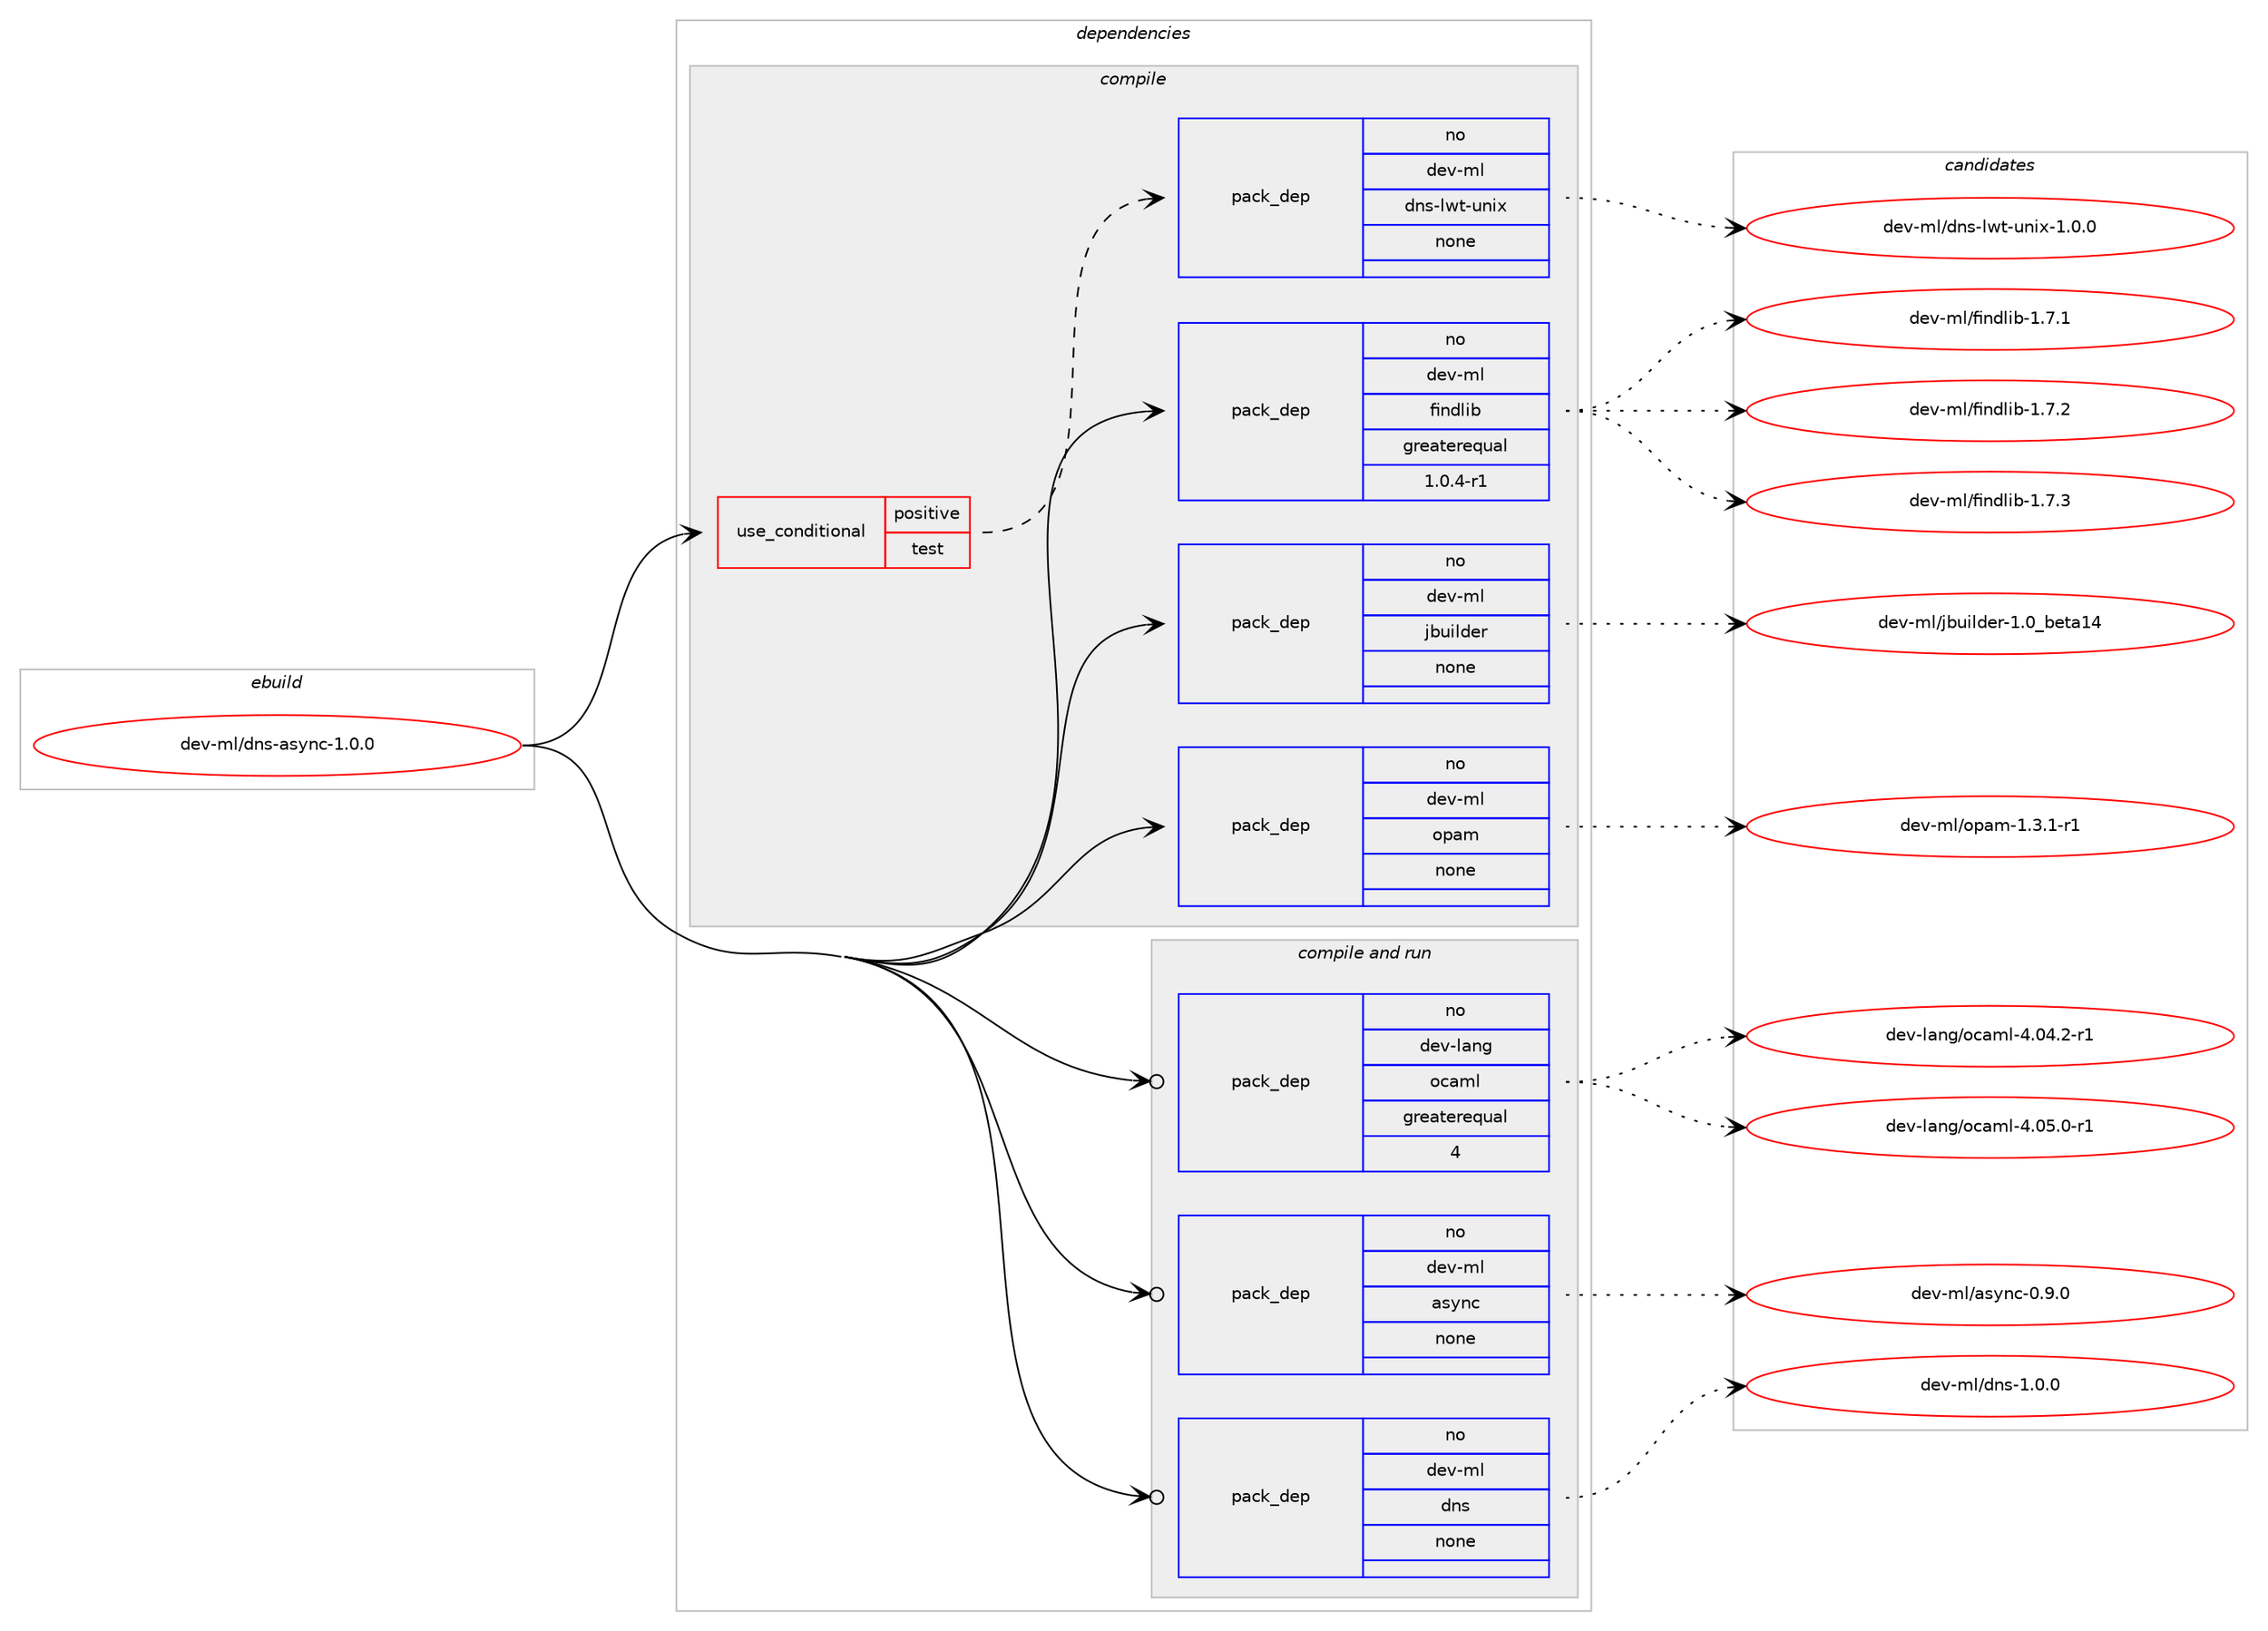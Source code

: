digraph prolog {

# *************
# Graph options
# *************

newrank=true;
concentrate=true;
compound=true;
graph [rankdir=LR,fontname=Helvetica,fontsize=10,ranksep=1.5];#, ranksep=2.5, nodesep=0.2];
edge  [arrowhead=vee];
node  [fontname=Helvetica,fontsize=10];

# **********
# The ebuild
# **********

subgraph cluster_leftcol {
color=gray;
rank=same;
label=<<i>ebuild</i>>;
id [label="dev-ml/dns-async-1.0.0", color=red, width=4, href="../dev-ml/dns-async-1.0.0.svg"];
}

# ****************
# The dependencies
# ****************

subgraph cluster_midcol {
color=gray;
label=<<i>dependencies</i>>;
subgraph cluster_compile {
fillcolor="#eeeeee";
style=filled;
label=<<i>compile</i>>;
subgraph cond133063 {
dependency571226 [label=<<TABLE BORDER="0" CELLBORDER="1" CELLSPACING="0" CELLPADDING="4"><TR><TD ROWSPAN="3" CELLPADDING="10">use_conditional</TD></TR><TR><TD>positive</TD></TR><TR><TD>test</TD></TR></TABLE>>, shape=none, color=red];
subgraph pack426548 {
dependency571227 [label=<<TABLE BORDER="0" CELLBORDER="1" CELLSPACING="0" CELLPADDING="4" WIDTH="220"><TR><TD ROWSPAN="6" CELLPADDING="30">pack_dep</TD></TR><TR><TD WIDTH="110">no</TD></TR><TR><TD>dev-ml</TD></TR><TR><TD>dns-lwt-unix</TD></TR><TR><TD>none</TD></TR><TR><TD></TD></TR></TABLE>>, shape=none, color=blue];
}
dependency571226:e -> dependency571227:w [weight=20,style="dashed",arrowhead="vee"];
}
id:e -> dependency571226:w [weight=20,style="solid",arrowhead="vee"];
subgraph pack426549 {
dependency571228 [label=<<TABLE BORDER="0" CELLBORDER="1" CELLSPACING="0" CELLPADDING="4" WIDTH="220"><TR><TD ROWSPAN="6" CELLPADDING="30">pack_dep</TD></TR><TR><TD WIDTH="110">no</TD></TR><TR><TD>dev-ml</TD></TR><TR><TD>findlib</TD></TR><TR><TD>greaterequal</TD></TR><TR><TD>1.0.4-r1</TD></TR></TABLE>>, shape=none, color=blue];
}
id:e -> dependency571228:w [weight=20,style="solid",arrowhead="vee"];
subgraph pack426550 {
dependency571229 [label=<<TABLE BORDER="0" CELLBORDER="1" CELLSPACING="0" CELLPADDING="4" WIDTH="220"><TR><TD ROWSPAN="6" CELLPADDING="30">pack_dep</TD></TR><TR><TD WIDTH="110">no</TD></TR><TR><TD>dev-ml</TD></TR><TR><TD>jbuilder</TD></TR><TR><TD>none</TD></TR><TR><TD></TD></TR></TABLE>>, shape=none, color=blue];
}
id:e -> dependency571229:w [weight=20,style="solid",arrowhead="vee"];
subgraph pack426551 {
dependency571230 [label=<<TABLE BORDER="0" CELLBORDER="1" CELLSPACING="0" CELLPADDING="4" WIDTH="220"><TR><TD ROWSPAN="6" CELLPADDING="30">pack_dep</TD></TR><TR><TD WIDTH="110">no</TD></TR><TR><TD>dev-ml</TD></TR><TR><TD>opam</TD></TR><TR><TD>none</TD></TR><TR><TD></TD></TR></TABLE>>, shape=none, color=blue];
}
id:e -> dependency571230:w [weight=20,style="solid",arrowhead="vee"];
}
subgraph cluster_compileandrun {
fillcolor="#eeeeee";
style=filled;
label=<<i>compile and run</i>>;
subgraph pack426552 {
dependency571231 [label=<<TABLE BORDER="0" CELLBORDER="1" CELLSPACING="0" CELLPADDING="4" WIDTH="220"><TR><TD ROWSPAN="6" CELLPADDING="30">pack_dep</TD></TR><TR><TD WIDTH="110">no</TD></TR><TR><TD>dev-lang</TD></TR><TR><TD>ocaml</TD></TR><TR><TD>greaterequal</TD></TR><TR><TD>4</TD></TR></TABLE>>, shape=none, color=blue];
}
id:e -> dependency571231:w [weight=20,style="solid",arrowhead="odotvee"];
subgraph pack426553 {
dependency571232 [label=<<TABLE BORDER="0" CELLBORDER="1" CELLSPACING="0" CELLPADDING="4" WIDTH="220"><TR><TD ROWSPAN="6" CELLPADDING="30">pack_dep</TD></TR><TR><TD WIDTH="110">no</TD></TR><TR><TD>dev-ml</TD></TR><TR><TD>async</TD></TR><TR><TD>none</TD></TR><TR><TD></TD></TR></TABLE>>, shape=none, color=blue];
}
id:e -> dependency571232:w [weight=20,style="solid",arrowhead="odotvee"];
subgraph pack426554 {
dependency571233 [label=<<TABLE BORDER="0" CELLBORDER="1" CELLSPACING="0" CELLPADDING="4" WIDTH="220"><TR><TD ROWSPAN="6" CELLPADDING="30">pack_dep</TD></TR><TR><TD WIDTH="110">no</TD></TR><TR><TD>dev-ml</TD></TR><TR><TD>dns</TD></TR><TR><TD>none</TD></TR><TR><TD></TD></TR></TABLE>>, shape=none, color=blue];
}
id:e -> dependency571233:w [weight=20,style="solid",arrowhead="odotvee"];
}
subgraph cluster_run {
fillcolor="#eeeeee";
style=filled;
label=<<i>run</i>>;
}
}

# **************
# The candidates
# **************

subgraph cluster_choices {
rank=same;
color=gray;
label=<<i>candidates</i>>;

subgraph choice426548 {
color=black;
nodesep=1;
choice10010111845109108471001101154510811911645117110105120454946484648 [label="dev-ml/dns-lwt-unix-1.0.0", color=red, width=4,href="../dev-ml/dns-lwt-unix-1.0.0.svg"];
dependency571227:e -> choice10010111845109108471001101154510811911645117110105120454946484648:w [style=dotted,weight="100"];
}
subgraph choice426549 {
color=black;
nodesep=1;
choice100101118451091084710210511010010810598454946554649 [label="dev-ml/findlib-1.7.1", color=red, width=4,href="../dev-ml/findlib-1.7.1.svg"];
choice100101118451091084710210511010010810598454946554650 [label="dev-ml/findlib-1.7.2", color=red, width=4,href="../dev-ml/findlib-1.7.2.svg"];
choice100101118451091084710210511010010810598454946554651 [label="dev-ml/findlib-1.7.3", color=red, width=4,href="../dev-ml/findlib-1.7.3.svg"];
dependency571228:e -> choice100101118451091084710210511010010810598454946554649:w [style=dotted,weight="100"];
dependency571228:e -> choice100101118451091084710210511010010810598454946554650:w [style=dotted,weight="100"];
dependency571228:e -> choice100101118451091084710210511010010810598454946554651:w [style=dotted,weight="100"];
}
subgraph choice426550 {
color=black;
nodesep=1;
choice100101118451091084710698117105108100101114454946489598101116974952 [label="dev-ml/jbuilder-1.0_beta14", color=red, width=4,href="../dev-ml/jbuilder-1.0_beta14.svg"];
dependency571229:e -> choice100101118451091084710698117105108100101114454946489598101116974952:w [style=dotted,weight="100"];
}
subgraph choice426551 {
color=black;
nodesep=1;
choice1001011184510910847111112971094549465146494511449 [label="dev-ml/opam-1.3.1-r1", color=red, width=4,href="../dev-ml/opam-1.3.1-r1.svg"];
dependency571230:e -> choice1001011184510910847111112971094549465146494511449:w [style=dotted,weight="100"];
}
subgraph choice426552 {
color=black;
nodesep=1;
choice1001011184510897110103471119997109108455246485246504511449 [label="dev-lang/ocaml-4.04.2-r1", color=red, width=4,href="../dev-lang/ocaml-4.04.2-r1.svg"];
choice1001011184510897110103471119997109108455246485346484511449 [label="dev-lang/ocaml-4.05.0-r1", color=red, width=4,href="../dev-lang/ocaml-4.05.0-r1.svg"];
dependency571231:e -> choice1001011184510897110103471119997109108455246485246504511449:w [style=dotted,weight="100"];
dependency571231:e -> choice1001011184510897110103471119997109108455246485346484511449:w [style=dotted,weight="100"];
}
subgraph choice426553 {
color=black;
nodesep=1;
choice10010111845109108479711512111099454846574648 [label="dev-ml/async-0.9.0", color=red, width=4,href="../dev-ml/async-0.9.0.svg"];
dependency571232:e -> choice10010111845109108479711512111099454846574648:w [style=dotted,weight="100"];
}
subgraph choice426554 {
color=black;
nodesep=1;
choice1001011184510910847100110115454946484648 [label="dev-ml/dns-1.0.0", color=red, width=4,href="../dev-ml/dns-1.0.0.svg"];
dependency571233:e -> choice1001011184510910847100110115454946484648:w [style=dotted,weight="100"];
}
}

}
